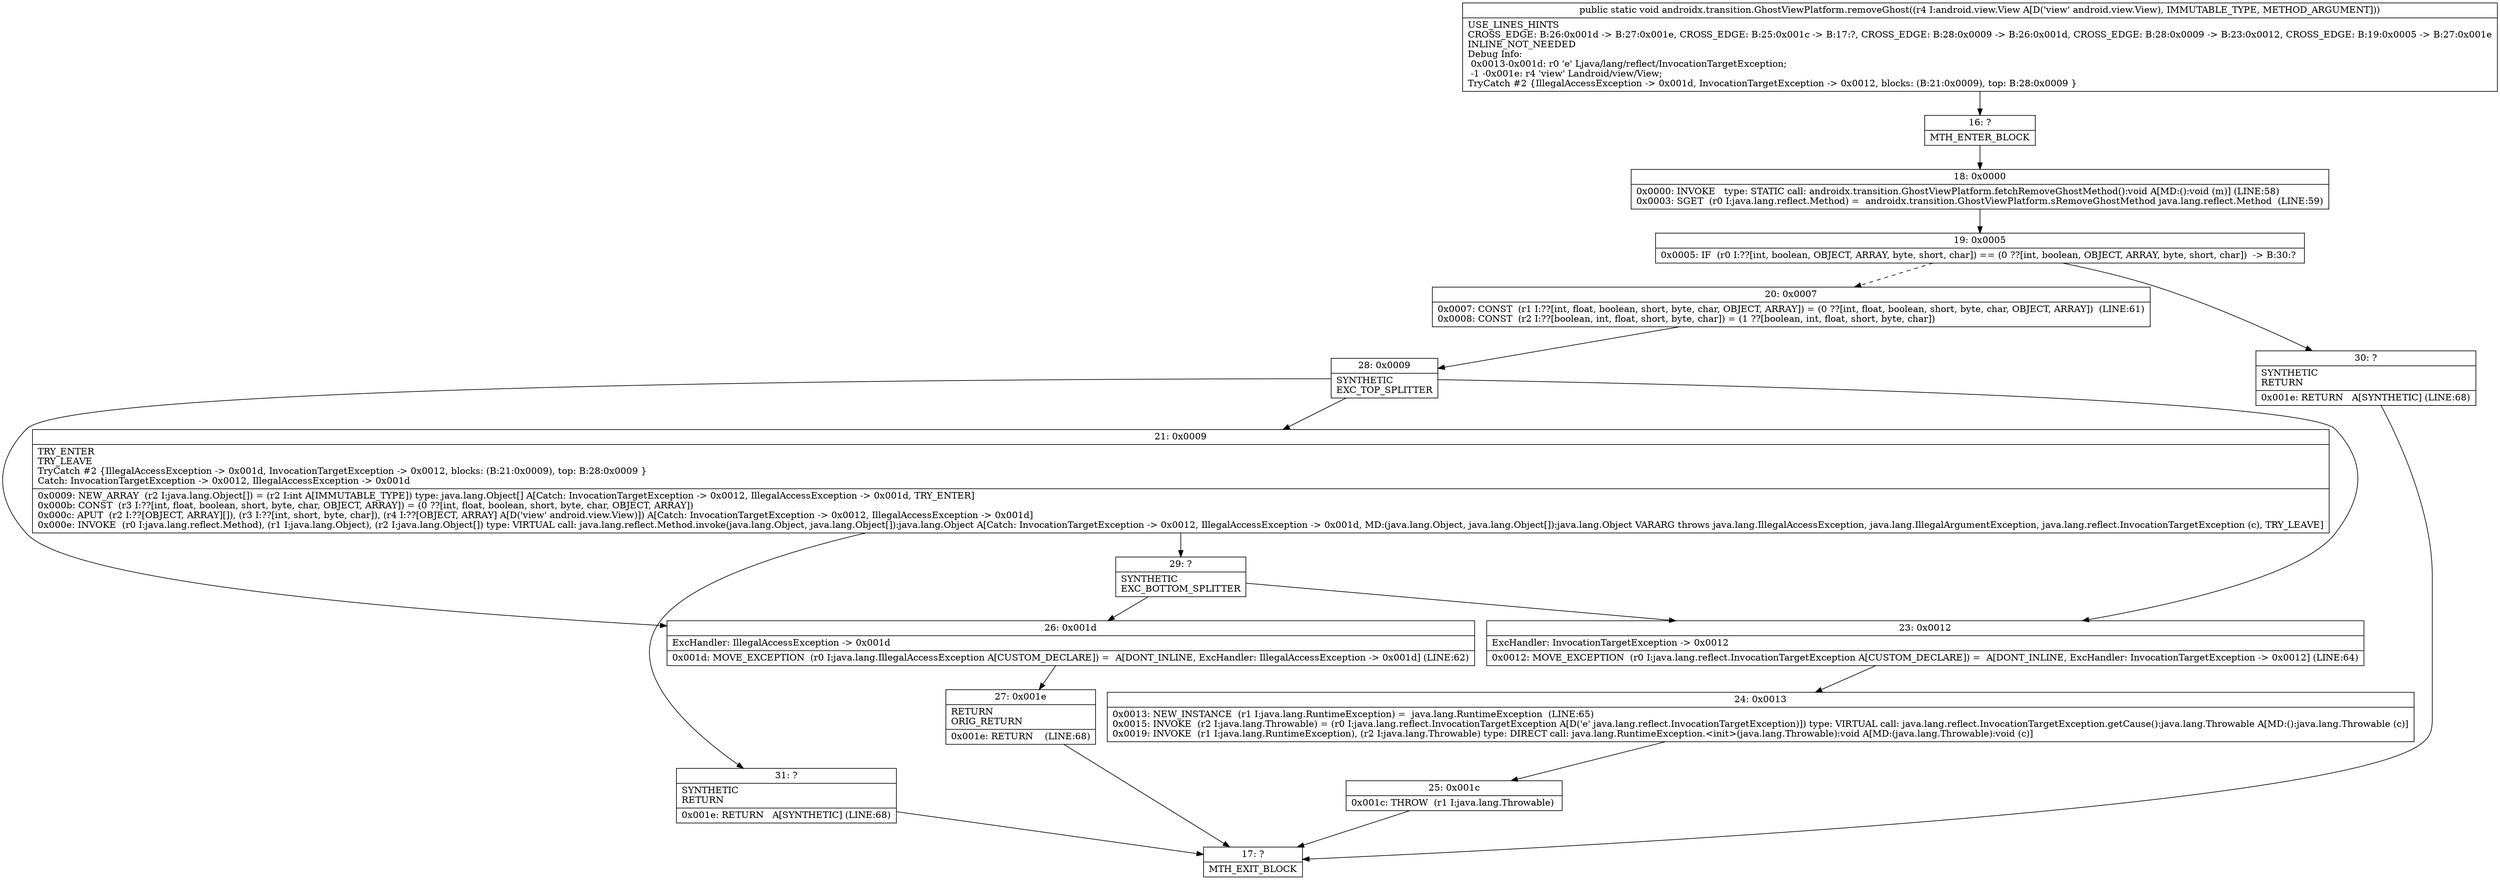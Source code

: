 digraph "CFG forandroidx.transition.GhostViewPlatform.removeGhost(Landroid\/view\/View;)V" {
Node_16 [shape=record,label="{16\:\ ?|MTH_ENTER_BLOCK\l}"];
Node_18 [shape=record,label="{18\:\ 0x0000|0x0000: INVOKE   type: STATIC call: androidx.transition.GhostViewPlatform.fetchRemoveGhostMethod():void A[MD:():void (m)] (LINE:58)\l0x0003: SGET  (r0 I:java.lang.reflect.Method) =  androidx.transition.GhostViewPlatform.sRemoveGhostMethod java.lang.reflect.Method  (LINE:59)\l}"];
Node_19 [shape=record,label="{19\:\ 0x0005|0x0005: IF  (r0 I:??[int, boolean, OBJECT, ARRAY, byte, short, char]) == (0 ??[int, boolean, OBJECT, ARRAY, byte, short, char])  \-\> B:30:? \l}"];
Node_20 [shape=record,label="{20\:\ 0x0007|0x0007: CONST  (r1 I:??[int, float, boolean, short, byte, char, OBJECT, ARRAY]) = (0 ??[int, float, boolean, short, byte, char, OBJECT, ARRAY])  (LINE:61)\l0x0008: CONST  (r2 I:??[boolean, int, float, short, byte, char]) = (1 ??[boolean, int, float, short, byte, char]) \l}"];
Node_28 [shape=record,label="{28\:\ 0x0009|SYNTHETIC\lEXC_TOP_SPLITTER\l}"];
Node_21 [shape=record,label="{21\:\ 0x0009|TRY_ENTER\lTRY_LEAVE\lTryCatch #2 \{IllegalAccessException \-\> 0x001d, InvocationTargetException \-\> 0x0012, blocks: (B:21:0x0009), top: B:28:0x0009 \}\lCatch: InvocationTargetException \-\> 0x0012, IllegalAccessException \-\> 0x001d\l|0x0009: NEW_ARRAY  (r2 I:java.lang.Object[]) = (r2 I:int A[IMMUTABLE_TYPE]) type: java.lang.Object[] A[Catch: InvocationTargetException \-\> 0x0012, IllegalAccessException \-\> 0x001d, TRY_ENTER]\l0x000b: CONST  (r3 I:??[int, float, boolean, short, byte, char, OBJECT, ARRAY]) = (0 ??[int, float, boolean, short, byte, char, OBJECT, ARRAY]) \l0x000c: APUT  (r2 I:??[OBJECT, ARRAY][]), (r3 I:??[int, short, byte, char]), (r4 I:??[OBJECT, ARRAY] A[D('view' android.view.View)]) A[Catch: InvocationTargetException \-\> 0x0012, IllegalAccessException \-\> 0x001d]\l0x000e: INVOKE  (r0 I:java.lang.reflect.Method), (r1 I:java.lang.Object), (r2 I:java.lang.Object[]) type: VIRTUAL call: java.lang.reflect.Method.invoke(java.lang.Object, java.lang.Object[]):java.lang.Object A[Catch: InvocationTargetException \-\> 0x0012, IllegalAccessException \-\> 0x001d, MD:(java.lang.Object, java.lang.Object[]):java.lang.Object VARARG throws java.lang.IllegalAccessException, java.lang.IllegalArgumentException, java.lang.reflect.InvocationTargetException (c), TRY_LEAVE]\l}"];
Node_29 [shape=record,label="{29\:\ ?|SYNTHETIC\lEXC_BOTTOM_SPLITTER\l}"];
Node_31 [shape=record,label="{31\:\ ?|SYNTHETIC\lRETURN\l|0x001e: RETURN   A[SYNTHETIC] (LINE:68)\l}"];
Node_17 [shape=record,label="{17\:\ ?|MTH_EXIT_BLOCK\l}"];
Node_26 [shape=record,label="{26\:\ 0x001d|ExcHandler: IllegalAccessException \-\> 0x001d\l|0x001d: MOVE_EXCEPTION  (r0 I:java.lang.IllegalAccessException A[CUSTOM_DECLARE]) =  A[DONT_INLINE, ExcHandler: IllegalAccessException \-\> 0x001d] (LINE:62)\l}"];
Node_27 [shape=record,label="{27\:\ 0x001e|RETURN\lORIG_RETURN\l|0x001e: RETURN    (LINE:68)\l}"];
Node_23 [shape=record,label="{23\:\ 0x0012|ExcHandler: InvocationTargetException \-\> 0x0012\l|0x0012: MOVE_EXCEPTION  (r0 I:java.lang.reflect.InvocationTargetException A[CUSTOM_DECLARE]) =  A[DONT_INLINE, ExcHandler: InvocationTargetException \-\> 0x0012] (LINE:64)\l}"];
Node_24 [shape=record,label="{24\:\ 0x0013|0x0013: NEW_INSTANCE  (r1 I:java.lang.RuntimeException) =  java.lang.RuntimeException  (LINE:65)\l0x0015: INVOKE  (r2 I:java.lang.Throwable) = (r0 I:java.lang.reflect.InvocationTargetException A[D('e' java.lang.reflect.InvocationTargetException)]) type: VIRTUAL call: java.lang.reflect.InvocationTargetException.getCause():java.lang.Throwable A[MD:():java.lang.Throwable (c)]\l0x0019: INVOKE  (r1 I:java.lang.RuntimeException), (r2 I:java.lang.Throwable) type: DIRECT call: java.lang.RuntimeException.\<init\>(java.lang.Throwable):void A[MD:(java.lang.Throwable):void (c)]\l}"];
Node_25 [shape=record,label="{25\:\ 0x001c|0x001c: THROW  (r1 I:java.lang.Throwable) \l}"];
Node_30 [shape=record,label="{30\:\ ?|SYNTHETIC\lRETURN\l|0x001e: RETURN   A[SYNTHETIC] (LINE:68)\l}"];
MethodNode[shape=record,label="{public static void androidx.transition.GhostViewPlatform.removeGhost((r4 I:android.view.View A[D('view' android.view.View), IMMUTABLE_TYPE, METHOD_ARGUMENT]))  | USE_LINES_HINTS\lCROSS_EDGE: B:26:0x001d \-\> B:27:0x001e, CROSS_EDGE: B:25:0x001c \-\> B:17:?, CROSS_EDGE: B:28:0x0009 \-\> B:26:0x001d, CROSS_EDGE: B:28:0x0009 \-\> B:23:0x0012, CROSS_EDGE: B:19:0x0005 \-\> B:27:0x001e\lINLINE_NOT_NEEDED\lDebug Info:\l  0x0013\-0x001d: r0 'e' Ljava\/lang\/reflect\/InvocationTargetException;\l  \-1 \-0x001e: r4 'view' Landroid\/view\/View;\lTryCatch #2 \{IllegalAccessException \-\> 0x001d, InvocationTargetException \-\> 0x0012, blocks: (B:21:0x0009), top: B:28:0x0009 \}\l}"];
MethodNode -> Node_16;Node_16 -> Node_18;
Node_18 -> Node_19;
Node_19 -> Node_20[style=dashed];
Node_19 -> Node_30;
Node_20 -> Node_28;
Node_28 -> Node_21;
Node_28 -> Node_26;
Node_28 -> Node_23;
Node_21 -> Node_29;
Node_21 -> Node_31;
Node_29 -> Node_26;
Node_29 -> Node_23;
Node_31 -> Node_17;
Node_26 -> Node_27;
Node_27 -> Node_17;
Node_23 -> Node_24;
Node_24 -> Node_25;
Node_25 -> Node_17;
Node_30 -> Node_17;
}

